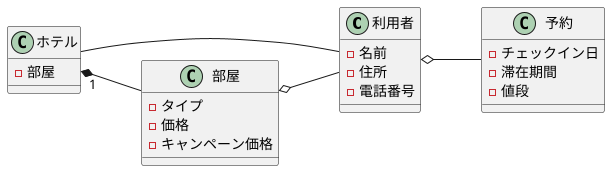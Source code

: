 @startuml 演習3-3_CL_ホテルと利用者と部屋と予約.pu
 
    left to right direction
    
    class 利用者{
        - 名前
        - 住所
        - 電話番号
    }
    class ホテル{
        - 部屋
    }
    class 予約  {
        - チェックイン日
        - 滞在期間
        - 値段
    }
    class 部屋  {
        - タイプ
        - 価格
        - キャンペーン価格
    }

    ホテル "1"*-- 部屋
    部屋      o-- 利用者
    利用者    o-- 予約
    ホテル    -- 利用者

    @enduml